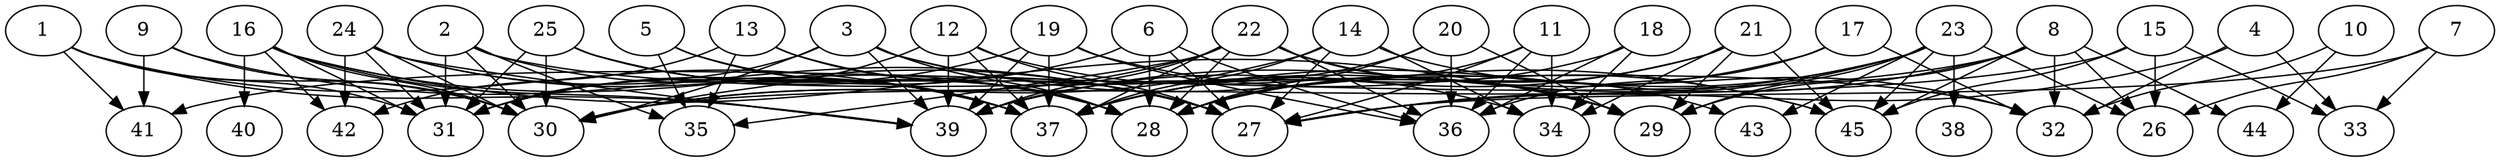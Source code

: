 // DAG automatically generated by daggen at Thu Oct  3 14:07:24 2019
// ./daggen --dot -n 45 --ccr 0.5 --fat 0.9 --regular 0.7 --density 0.5 --mindata 5242880 --maxdata 52428800 
digraph G {
  1 [size="77553664", alpha="0.08", expect_size="38776832"] 
  1 -> 30 [size ="38776832"]
  1 -> 31 [size ="38776832"]
  1 -> 37 [size ="38776832"]
  1 -> 39 [size ="38776832"]
  1 -> 41 [size ="38776832"]
  2 [size="50343936", alpha="0.09", expect_size="25171968"] 
  2 -> 30 [size ="25171968"]
  2 -> 31 [size ="25171968"]
  2 -> 32 [size ="25171968"]
  2 -> 35 [size ="25171968"]
  2 -> 37 [size ="25171968"]
  3 [size="10500096", alpha="0.02", expect_size="5250048"] 
  3 -> 28 [size ="5250048"]
  3 -> 30 [size ="5250048"]
  3 -> 31 [size ="5250048"]
  3 -> 34 [size ="5250048"]
  3 -> 39 [size ="5250048"]
  3 -> 45 [size ="5250048"]
  4 [size="22398976", alpha="0.12", expect_size="11199488"] 
  4 -> 27 [size ="11199488"]
  4 -> 32 [size ="11199488"]
  4 -> 33 [size ="11199488"]
  5 [size="22564864", alpha="0.16", expect_size="11282432"] 
  5 -> 28 [size ="11282432"]
  5 -> 35 [size ="11282432"]
  5 -> 37 [size ="11282432"]
  6 [size="102387712", alpha="0.01", expect_size="51193856"] 
  6 -> 27 [size ="51193856"]
  6 -> 28 [size ="51193856"]
  6 -> 31 [size ="51193856"]
  6 -> 36 [size ="51193856"]
  7 [size="66699264", alpha="0.09", expect_size="33349632"] 
  7 -> 26 [size ="33349632"]
  7 -> 27 [size ="33349632"]
  7 -> 33 [size ="33349632"]
  8 [size="41234432", alpha="0.10", expect_size="20617216"] 
  8 -> 26 [size ="20617216"]
  8 -> 29 [size ="20617216"]
  8 -> 32 [size ="20617216"]
  8 -> 37 [size ="20617216"]
  8 -> 41 [size ="20617216"]
  8 -> 44 [size ="20617216"]
  8 -> 45 [size ="20617216"]
  9 [size="66664448", alpha="0.02", expect_size="33332224"] 
  9 -> 27 [size ="33332224"]
  9 -> 30 [size ="33332224"]
  9 -> 41 [size ="33332224"]
  10 [size="101525504", alpha="0.07", expect_size="50762752"] 
  10 -> 32 [size ="50762752"]
  10 -> 44 [size ="50762752"]
  11 [size="60870656", alpha="0.06", expect_size="30435328"] 
  11 -> 27 [size ="30435328"]
  11 -> 28 [size ="30435328"]
  11 -> 34 [size ="30435328"]
  11 -> 36 [size ="30435328"]
  12 [size="99053568", alpha="0.19", expect_size="49526784"] 
  12 -> 27 [size ="49526784"]
  12 -> 29 [size ="49526784"]
  12 -> 30 [size ="49526784"]
  12 -> 37 [size ="49526784"]
  12 -> 39 [size ="49526784"]
  13 [size="47575040", alpha="0.12", expect_size="23787520"] 
  13 -> 27 [size ="23787520"]
  13 -> 28 [size ="23787520"]
  13 -> 35 [size ="23787520"]
  13 -> 42 [size ="23787520"]
  14 [size="56715264", alpha="0.14", expect_size="28357632"] 
  14 -> 27 [size ="28357632"]
  14 -> 30 [size ="28357632"]
  14 -> 32 [size ="28357632"]
  14 -> 34 [size ="28357632"]
  14 -> 37 [size ="28357632"]
  15 [size="17991680", alpha="0.08", expect_size="8995840"] 
  15 -> 26 [size ="8995840"]
  15 -> 30 [size ="8995840"]
  15 -> 33 [size ="8995840"]
  15 -> 45 [size ="8995840"]
  16 [size="91887616", alpha="0.05", expect_size="45943808"] 
  16 -> 27 [size ="45943808"]
  16 -> 29 [size ="45943808"]
  16 -> 30 [size ="45943808"]
  16 -> 31 [size ="45943808"]
  16 -> 39 [size ="45943808"]
  16 -> 40 [size ="45943808"]
  16 -> 42 [size ="45943808"]
  17 [size="98590720", alpha="0.18", expect_size="49295360"] 
  17 -> 32 [size ="49295360"]
  17 -> 36 [size ="49295360"]
  17 -> 37 [size ="49295360"]
  18 [size="48211968", alpha="0.16", expect_size="24105984"] 
  18 -> 34 [size ="24105984"]
  18 -> 36 [size ="24105984"]
  18 -> 37 [size ="24105984"]
  19 [size="96335872", alpha="0.20", expect_size="48167936"] 
  19 -> 31 [size ="48167936"]
  19 -> 36 [size ="48167936"]
  19 -> 37 [size ="48167936"]
  19 -> 39 [size ="48167936"]
  19 -> 45 [size ="48167936"]
  20 [size="103516160", alpha="0.07", expect_size="51758080"] 
  20 -> 28 [size ="51758080"]
  20 -> 29 [size ="51758080"]
  20 -> 36 [size ="51758080"]
  20 -> 39 [size ="51758080"]
  21 [size="41748480", alpha="0.07", expect_size="20874240"] 
  21 -> 28 [size ="20874240"]
  21 -> 29 [size ="20874240"]
  21 -> 34 [size ="20874240"]
  21 -> 39 [size ="20874240"]
  21 -> 45 [size ="20874240"]
  22 [size="70995968", alpha="0.16", expect_size="35497984"] 
  22 -> 28 [size ="35497984"]
  22 -> 29 [size ="35497984"]
  22 -> 30 [size ="35497984"]
  22 -> 35 [size ="35497984"]
  22 -> 36 [size ="35497984"]
  22 -> 37 [size ="35497984"]
  22 -> 39 [size ="35497984"]
  22 -> 43 [size ="35497984"]
  23 [size="66179072", alpha="0.06", expect_size="33089536"] 
  23 -> 26 [size ="33089536"]
  23 -> 27 [size ="33089536"]
  23 -> 28 [size ="33089536"]
  23 -> 29 [size ="33089536"]
  23 -> 38 [size ="33089536"]
  23 -> 39 [size ="33089536"]
  23 -> 43 [size ="33089536"]
  23 -> 45 [size ="33089536"]
  24 [size="26822656", alpha="0.17", expect_size="13411328"] 
  24 -> 28 [size ="13411328"]
  24 -> 30 [size ="13411328"]
  24 -> 31 [size ="13411328"]
  24 -> 37 [size ="13411328"]
  24 -> 39 [size ="13411328"]
  24 -> 42 [size ="13411328"]
  25 [size="95127552", alpha="0.12", expect_size="47563776"] 
  25 -> 27 [size ="47563776"]
  25 -> 28 [size ="47563776"]
  25 -> 30 [size ="47563776"]
  25 -> 31 [size ="47563776"]
  25 -> 37 [size ="47563776"]
  26 [size="37457920", alpha="0.05", expect_size="18728960"] 
  27 [size="59549696", alpha="0.11", expect_size="29774848"] 
  28 [size="48644096", alpha="0.03", expect_size="24322048"] 
  29 [size="29233152", alpha="0.07", expect_size="14616576"] 
  30 [size="29153280", alpha="0.11", expect_size="14576640"] 
  31 [size="59836416", alpha="0.05", expect_size="29918208"] 
  32 [size="93980672", alpha="0.17", expect_size="46990336"] 
  33 [size="77072384", alpha="0.18", expect_size="38536192"] 
  34 [size="103497728", alpha="0.09", expect_size="51748864"] 
  35 [size="90800128", alpha="0.01", expect_size="45400064"] 
  36 [size="51058688", alpha="0.10", expect_size="25529344"] 
  37 [size="76177408", alpha="0.18", expect_size="38088704"] 
  38 [size="33626112", alpha="0.14", expect_size="16813056"] 
  39 [size="48525312", alpha="0.08", expect_size="24262656"] 
  40 [size="82685952", alpha="0.02", expect_size="41342976"] 
  41 [size="38404096", alpha="0.03", expect_size="19202048"] 
  42 [size="60440576", alpha="0.16", expect_size="30220288"] 
  43 [size="48617472", alpha="0.01", expect_size="24308736"] 
  44 [size="40026112", alpha="0.10", expect_size="20013056"] 
  45 [size="80898048", alpha="0.16", expect_size="40449024"] 
}
